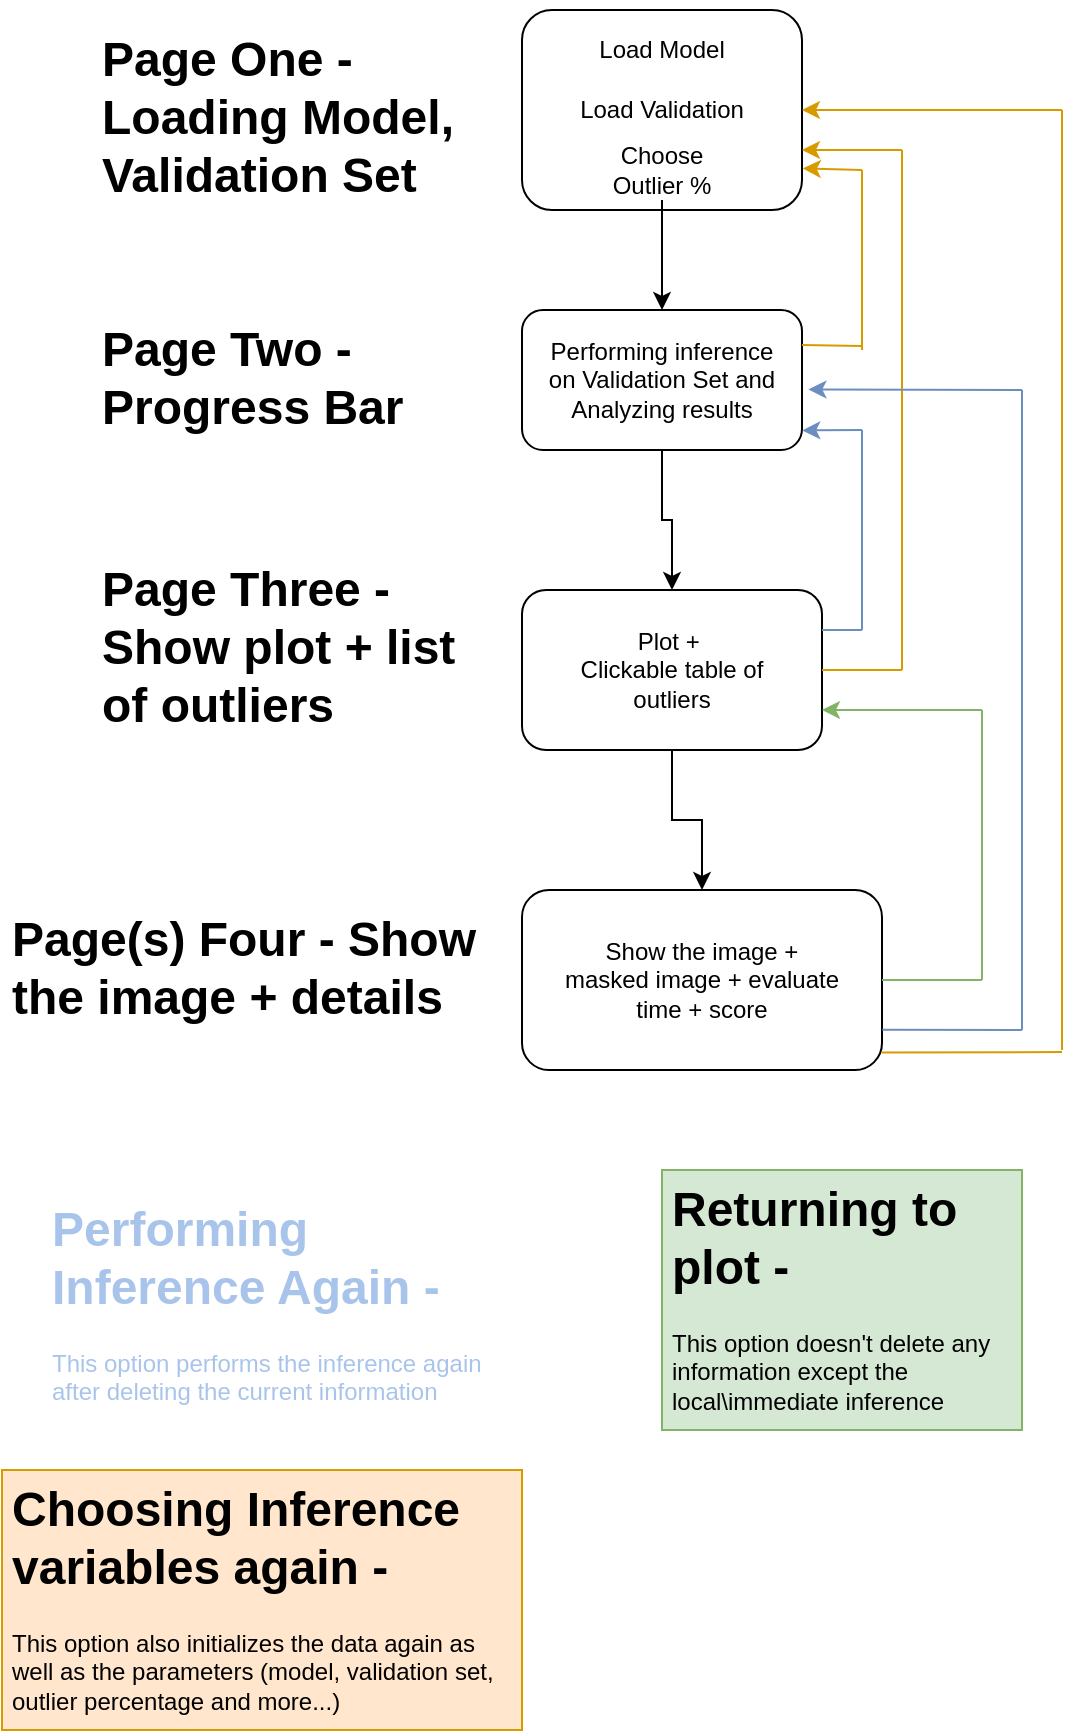 <mxfile version="11.2.2" type="device" pages="1"><diagram id="BPtKuRiIXMVsU-ICiVMe" name="Page-1"><mxGraphModel dx="865" dy="485" grid="1" gridSize="10" guides="1" tooltips="1" connect="1" arrows="1" fold="1" page="1" pageScale="1" pageWidth="850" pageHeight="1100" math="0" shadow="0"><root><mxCell id="0"/><mxCell id="1" parent="0"/><mxCell id="YR5vh9t3jKyjPlDCgDG6-1" value="" style="rounded=1;whiteSpace=wrap;html=1;" vertex="1" parent="1"><mxGeometry x="290" y="130" width="140" height="100" as="geometry"/></mxCell><mxCell id="YR5vh9t3jKyjPlDCgDG6-2" value="&lt;h1&gt;&lt;span&gt;Page One - Loading Model, Validation Set&lt;/span&gt;&lt;br&gt;&lt;/h1&gt;" style="text;html=1;strokeColor=none;fillColor=none;spacing=5;spacingTop=-20;whiteSpace=wrap;overflow=hidden;rounded=0;" vertex="1" parent="1"><mxGeometry x="75" y="135" width="215" height="90" as="geometry"/></mxCell><mxCell id="YR5vh9t3jKyjPlDCgDG6-4" value="Load Model" style="text;html=1;strokeColor=none;fillColor=none;align=center;verticalAlign=middle;whiteSpace=wrap;rounded=0;" vertex="1" parent="1"><mxGeometry x="325" y="140" width="70" height="20" as="geometry"/></mxCell><mxCell id="YR5vh9t3jKyjPlDCgDG6-5" value="Load Validation" style="text;html=1;strokeColor=none;fillColor=none;align=center;verticalAlign=middle;whiteSpace=wrap;rounded=0;" vertex="1" parent="1"><mxGeometry x="310" y="170" width="100" height="20" as="geometry"/></mxCell><mxCell id="YR5vh9t3jKyjPlDCgDG6-18" style="edgeStyle=orthogonalEdgeStyle;rounded=0;orthogonalLoop=1;jettySize=auto;html=1;exitX=0.5;exitY=1;exitDx=0;exitDy=0;entryX=0.5;entryY=0;entryDx=0;entryDy=0;" edge="1" parent="1" source="YR5vh9t3jKyjPlDCgDG6-6" target="YR5vh9t3jKyjPlDCgDG6-10"><mxGeometry relative="1" as="geometry"/></mxCell><mxCell id="YR5vh9t3jKyjPlDCgDG6-6" value="" style="rounded=1;whiteSpace=wrap;html=1;" vertex="1" parent="1"><mxGeometry x="290" y="280" width="140" height="70" as="geometry"/></mxCell><mxCell id="YR5vh9t3jKyjPlDCgDG6-7" value="&lt;h1&gt;Page Two - Progress Bar&lt;/h1&gt;" style="text;html=1;strokeColor=none;fillColor=none;spacing=5;spacingTop=-20;whiteSpace=wrap;overflow=hidden;rounded=0;" vertex="1" parent="1"><mxGeometry x="75" y="280" width="163" height="80" as="geometry"/></mxCell><mxCell id="YR5vh9t3jKyjPlDCgDG6-8" value="Performing inference on Validation Set and Analyzing results" style="text;html=1;strokeColor=none;fillColor=none;align=center;verticalAlign=middle;whiteSpace=wrap;rounded=0;" vertex="1" parent="1"><mxGeometry x="300" y="290" width="120" height="50" as="geometry"/></mxCell><mxCell id="YR5vh9t3jKyjPlDCgDG6-17" style="edgeStyle=orthogonalEdgeStyle;rounded=0;orthogonalLoop=1;jettySize=auto;html=1;entryX=0.5;entryY=0;entryDx=0;entryDy=0;" edge="1" parent="1" source="YR5vh9t3jKyjPlDCgDG6-9" target="YR5vh9t3jKyjPlDCgDG6-6"><mxGeometry relative="1" as="geometry"/></mxCell><mxCell id="YR5vh9t3jKyjPlDCgDG6-9" value="Choose Outlier %" style="text;html=1;strokeColor=none;fillColor=none;align=center;verticalAlign=middle;whiteSpace=wrap;rounded=0;" vertex="1" parent="1"><mxGeometry x="320" y="195" width="80" height="30" as="geometry"/></mxCell><mxCell id="YR5vh9t3jKyjPlDCgDG6-19" style="edgeStyle=orthogonalEdgeStyle;rounded=0;orthogonalLoop=1;jettySize=auto;html=1;exitX=0.5;exitY=1;exitDx=0;exitDy=0;entryX=0.5;entryY=0;entryDx=0;entryDy=0;" edge="1" parent="1" source="YR5vh9t3jKyjPlDCgDG6-10" target="YR5vh9t3jKyjPlDCgDG6-13"><mxGeometry relative="1" as="geometry"/></mxCell><mxCell id="YR5vh9t3jKyjPlDCgDG6-10" value="" style="rounded=1;whiteSpace=wrap;html=1;" vertex="1" parent="1"><mxGeometry x="290" y="420" width="150" height="80" as="geometry"/></mxCell><mxCell id="YR5vh9t3jKyjPlDCgDG6-11" value="&lt;h1&gt;Page Three - Show plot + list of outliers&lt;/h1&gt;" style="text;html=1;strokeColor=none;fillColor=none;spacing=5;spacingTop=-20;whiteSpace=wrap;overflow=hidden;rounded=0;" vertex="1" parent="1"><mxGeometry x="75" y="400" width="200" height="100" as="geometry"/></mxCell><mxCell id="YR5vh9t3jKyjPlDCgDG6-12" value="Plot +&amp;nbsp;&lt;br&gt;Clickable table of outliers" style="text;html=1;strokeColor=none;fillColor=none;align=center;verticalAlign=middle;whiteSpace=wrap;rounded=0;" vertex="1" parent="1"><mxGeometry x="300" y="435" width="130" height="50" as="geometry"/></mxCell><mxCell id="YR5vh9t3jKyjPlDCgDG6-13" value="" style="rounded=1;whiteSpace=wrap;html=1;" vertex="1" parent="1"><mxGeometry x="290" y="570" width="180" height="90" as="geometry"/></mxCell><mxCell id="YR5vh9t3jKyjPlDCgDG6-14" value="&lt;h1&gt;Page(s) Four - Show the image + details&lt;/h1&gt;" style="text;html=1;strokeColor=none;fillColor=none;spacing=5;spacingTop=-20;whiteSpace=wrap;overflow=hidden;rounded=0;" vertex="1" parent="1"><mxGeometry x="30" y="575" width="245" height="80" as="geometry"/></mxCell><mxCell id="YR5vh9t3jKyjPlDCgDG6-15" value="Show the image + masked image + evaluate time + score" style="text;html=1;strokeColor=none;fillColor=none;align=center;verticalAlign=middle;whiteSpace=wrap;rounded=0;" vertex="1" parent="1"><mxGeometry x="310" y="590" width="140" height="50" as="geometry"/></mxCell><mxCell id="YR5vh9t3jKyjPlDCgDG6-23" value="" style="endArrow=none;html=1;exitX=1;exitY=0.25;exitDx=0;exitDy=0;fillColor=#ffe6cc;strokeColor=#d79b00;" edge="1" parent="1" source="YR5vh9t3jKyjPlDCgDG6-6"><mxGeometry width="50" height="50" relative="1" as="geometry"><mxPoint x="490" y="330" as="sourcePoint"/><mxPoint x="460" y="298" as="targetPoint"/></mxGeometry></mxCell><mxCell id="YR5vh9t3jKyjPlDCgDG6-24" value="" style="endArrow=none;html=1;fillColor=#ffe6cc;strokeColor=#d79b00;" edge="1" parent="1"><mxGeometry width="50" height="50" relative="1" as="geometry"><mxPoint x="460" y="300" as="sourcePoint"/><mxPoint x="460" y="210" as="targetPoint"/></mxGeometry></mxCell><mxCell id="YR5vh9t3jKyjPlDCgDG6-25" value="" style="endArrow=classic;html=1;entryX=1.003;entryY=0.792;entryDx=0;entryDy=0;entryPerimeter=0;fillColor=#ffe6cc;strokeColor=#d79b00;" edge="1" parent="1" target="YR5vh9t3jKyjPlDCgDG6-1"><mxGeometry width="50" height="50" relative="1" as="geometry"><mxPoint x="460" y="210" as="sourcePoint"/><mxPoint x="560" y="150" as="targetPoint"/></mxGeometry></mxCell><mxCell id="YR5vh9t3jKyjPlDCgDG6-26" value="" style="endArrow=none;html=1;exitX=1;exitY=0.5;exitDx=0;exitDy=0;fillColor=#ffe6cc;strokeColor=#d79b00;" edge="1" parent="1" source="YR5vh9t3jKyjPlDCgDG6-10"><mxGeometry width="50" height="50" relative="1" as="geometry"><mxPoint x="520" y="400" as="sourcePoint"/><mxPoint x="480" y="460" as="targetPoint"/></mxGeometry></mxCell><mxCell id="YR5vh9t3jKyjPlDCgDG6-27" value="" style="endArrow=none;html=1;fillColor=#ffe6cc;strokeColor=#d79b00;" edge="1" parent="1"><mxGeometry width="50" height="50" relative="1" as="geometry"><mxPoint x="480" y="460" as="sourcePoint"/><mxPoint x="480" y="200" as="targetPoint"/></mxGeometry></mxCell><mxCell id="YR5vh9t3jKyjPlDCgDG6-28" value="" style="endArrow=classic;html=1;entryX=1;entryY=0.7;entryDx=0;entryDy=0;entryPerimeter=0;fillColor=#ffe6cc;strokeColor=#d79b00;" edge="1" parent="1" target="YR5vh9t3jKyjPlDCgDG6-1"><mxGeometry width="50" height="50" relative="1" as="geometry"><mxPoint x="480" y="200" as="sourcePoint"/><mxPoint x="590" y="130" as="targetPoint"/></mxGeometry></mxCell><mxCell id="YR5vh9t3jKyjPlDCgDG6-29" value="" style="endArrow=none;html=1;exitX=0.999;exitY=0.903;exitDx=0;exitDy=0;exitPerimeter=0;fillColor=#ffe6cc;strokeColor=#d79b00;" edge="1" parent="1" source="YR5vh9t3jKyjPlDCgDG6-13"><mxGeometry width="50" height="50" relative="1" as="geometry"><mxPoint x="510" y="590" as="sourcePoint"/><mxPoint x="560" y="651" as="targetPoint"/></mxGeometry></mxCell><mxCell id="YR5vh9t3jKyjPlDCgDG6-30" value="" style="endArrow=none;html=1;fillColor=#ffe6cc;strokeColor=#d79b00;" edge="1" parent="1"><mxGeometry width="50" height="50" relative="1" as="geometry"><mxPoint x="560" y="650" as="sourcePoint"/><mxPoint x="560" y="180" as="targetPoint"/></mxGeometry></mxCell><mxCell id="YR5vh9t3jKyjPlDCgDG6-31" value="" style="endArrow=classic;html=1;entryX=1;entryY=0.5;entryDx=0;entryDy=0;fillColor=#ffe6cc;strokeColor=#d79b00;" edge="1" parent="1" target="YR5vh9t3jKyjPlDCgDG6-1"><mxGeometry width="50" height="50" relative="1" as="geometry"><mxPoint x="560" y="180" as="sourcePoint"/><mxPoint x="610" y="100" as="targetPoint"/></mxGeometry></mxCell><mxCell id="YR5vh9t3jKyjPlDCgDG6-32" value="" style="endArrow=none;html=1;exitX=1;exitY=0.25;exitDx=0;exitDy=0;fillColor=#dae8fc;strokeColor=#6c8ebf;" edge="1" parent="1" source="YR5vh9t3jKyjPlDCgDG6-10"><mxGeometry width="50" height="50" relative="1" as="geometry"><mxPoint x="410" y="390" as="sourcePoint"/><mxPoint x="460" y="440" as="targetPoint"/></mxGeometry></mxCell><mxCell id="YR5vh9t3jKyjPlDCgDG6-33" value="" style="endArrow=none;html=1;fillColor=#dae8fc;strokeColor=#6c8ebf;" edge="1" parent="1"><mxGeometry width="50" height="50" relative="1" as="geometry"><mxPoint x="460" y="440" as="sourcePoint"/><mxPoint x="460" y="340" as="targetPoint"/></mxGeometry></mxCell><mxCell id="YR5vh9t3jKyjPlDCgDG6-34" value="" style="endArrow=classic;html=1;entryX=1.001;entryY=0.86;entryDx=0;entryDy=0;entryPerimeter=0;fillColor=#dae8fc;strokeColor=#6c8ebf;" edge="1" parent="1" target="YR5vh9t3jKyjPlDCgDG6-6"><mxGeometry width="50" height="50" relative="1" as="geometry"><mxPoint x="460" y="340" as="sourcePoint"/><mxPoint x="650" y="260" as="targetPoint"/></mxGeometry></mxCell><mxCell id="YR5vh9t3jKyjPlDCgDG6-35" value="&lt;h1&gt;&lt;font color=&quot;#a9c4eb&quot;&gt;Performing Inference Again -&lt;/font&gt;&lt;/h1&gt;&lt;div&gt;&lt;font color=&quot;#a9c4eb&quot;&gt;This option performs the inference again after deleting the current information&lt;/font&gt;&lt;/div&gt;" style="text;html=1;strokeColor=none;fillColor=none;spacing=5;spacingTop=-20;whiteSpace=wrap;overflow=hidden;rounded=0;" vertex="1" parent="1"><mxGeometry x="50" y="720" width="225" height="120" as="geometry"/></mxCell><mxCell id="YR5vh9t3jKyjPlDCgDG6-36" value="&lt;h1&gt;Choosing Inference variables again -&amp;nbsp;&lt;/h1&gt;&lt;div&gt;This option also initializes the data again as well as the parameters (model, validation set, outlier percentage and more...)&lt;/div&gt;" style="text;html=1;strokeColor=#d79b00;fillColor=#ffe6cc;spacing=5;spacingTop=-20;whiteSpace=wrap;overflow=hidden;rounded=0;" vertex="1" parent="1"><mxGeometry x="30" y="860" width="260" height="130" as="geometry"/></mxCell><mxCell id="YR5vh9t3jKyjPlDCgDG6-37" value="" style="endArrow=none;html=1;exitX=1.001;exitY=0.776;exitDx=0;exitDy=0;exitPerimeter=0;fillColor=#dae8fc;strokeColor=#6c8ebf;" edge="1" parent="1" source="YR5vh9t3jKyjPlDCgDG6-13"><mxGeometry width="50" height="50" relative="1" as="geometry"><mxPoint x="550" y="615" as="sourcePoint"/><mxPoint x="540" y="640" as="targetPoint"/></mxGeometry></mxCell><mxCell id="YR5vh9t3jKyjPlDCgDG6-38" value="" style="endArrow=none;html=1;fillColor=#dae8fc;strokeColor=#6c8ebf;" edge="1" parent="1"><mxGeometry width="50" height="50" relative="1" as="geometry"><mxPoint x="540" y="640" as="sourcePoint"/><mxPoint x="540" y="320" as="targetPoint"/></mxGeometry></mxCell><mxCell id="YR5vh9t3jKyjPlDCgDG6-39" value="" style="endArrow=classic;html=1;entryX=1.023;entryY=0.567;entryDx=0;entryDy=0;entryPerimeter=0;fillColor=#dae8fc;strokeColor=#6c8ebf;" edge="1" parent="1" target="YR5vh9t3jKyjPlDCgDG6-6"><mxGeometry width="50" height="50" relative="1" as="geometry"><mxPoint x="540" y="320" as="sourcePoint"/><mxPoint x="720" y="290" as="targetPoint"/></mxGeometry></mxCell><mxCell id="YR5vh9t3jKyjPlDCgDG6-41" value="" style="endArrow=none;html=1;exitX=1;exitY=0.5;exitDx=0;exitDy=0;fillColor=#d5e8d4;strokeColor=#82b366;" edge="1" parent="1" source="YR5vh9t3jKyjPlDCgDG6-13"><mxGeometry width="50" height="50" relative="1" as="geometry"><mxPoint x="610" y="570" as="sourcePoint"/><mxPoint x="520" y="615" as="targetPoint"/></mxGeometry></mxCell><mxCell id="YR5vh9t3jKyjPlDCgDG6-42" value="" style="endArrow=none;html=1;fillColor=#d5e8d4;strokeColor=#82b366;" edge="1" parent="1"><mxGeometry width="50" height="50" relative="1" as="geometry"><mxPoint x="520" y="615" as="sourcePoint"/><mxPoint x="520" y="480" as="targetPoint"/></mxGeometry></mxCell><mxCell id="YR5vh9t3jKyjPlDCgDG6-43" value="" style="endArrow=classic;html=1;entryX=1;entryY=0.75;entryDx=0;entryDy=0;fillColor=#d5e8d4;strokeColor=#82b366;" edge="1" parent="1" target="YR5vh9t3jKyjPlDCgDG6-10"><mxGeometry width="50" height="50" relative="1" as="geometry"><mxPoint x="520" y="480" as="sourcePoint"/><mxPoint x="660" y="420" as="targetPoint"/></mxGeometry></mxCell><mxCell id="YR5vh9t3jKyjPlDCgDG6-44" value="&lt;h1&gt;Returning to plot -&amp;nbsp;&lt;/h1&gt;&lt;div&gt;This option doesn't delete any information except the local\immediate inference&lt;/div&gt;" style="text;html=1;strokeColor=#82b366;fillColor=#d5e8d4;spacing=5;spacingTop=-20;whiteSpace=wrap;overflow=hidden;rounded=0;" vertex="1" parent="1"><mxGeometry x="360" y="710" width="180" height="130" as="geometry"/></mxCell></root></mxGraphModel></diagram></mxfile>